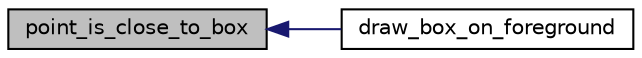 digraph "point_is_close_to_box"
{
  edge [fontname="Helvetica",fontsize="10",labelfontname="Helvetica",labelfontsize="10"];
  node [fontname="Helvetica",fontsize="10",shape=record];
  rankdir="LR";
  Node52 [label="point_is_close_to_box",height=0.2,width=0.4,color="black", fillcolor="grey75", style="filled", fontcolor="black"];
  Node52 -> Node53 [dir="back",color="midnightblue",fontsize="10",style="solid",fontname="Helvetica"];
  Node53 [label="draw_box_on_foreground",height=0.2,width=0.4,color="black", fillcolor="white", style="filled",URL="$_i_p__ledge__detect_8cpp.html#a2f9a739640ae7fa798717423b6d3813c"];
}
